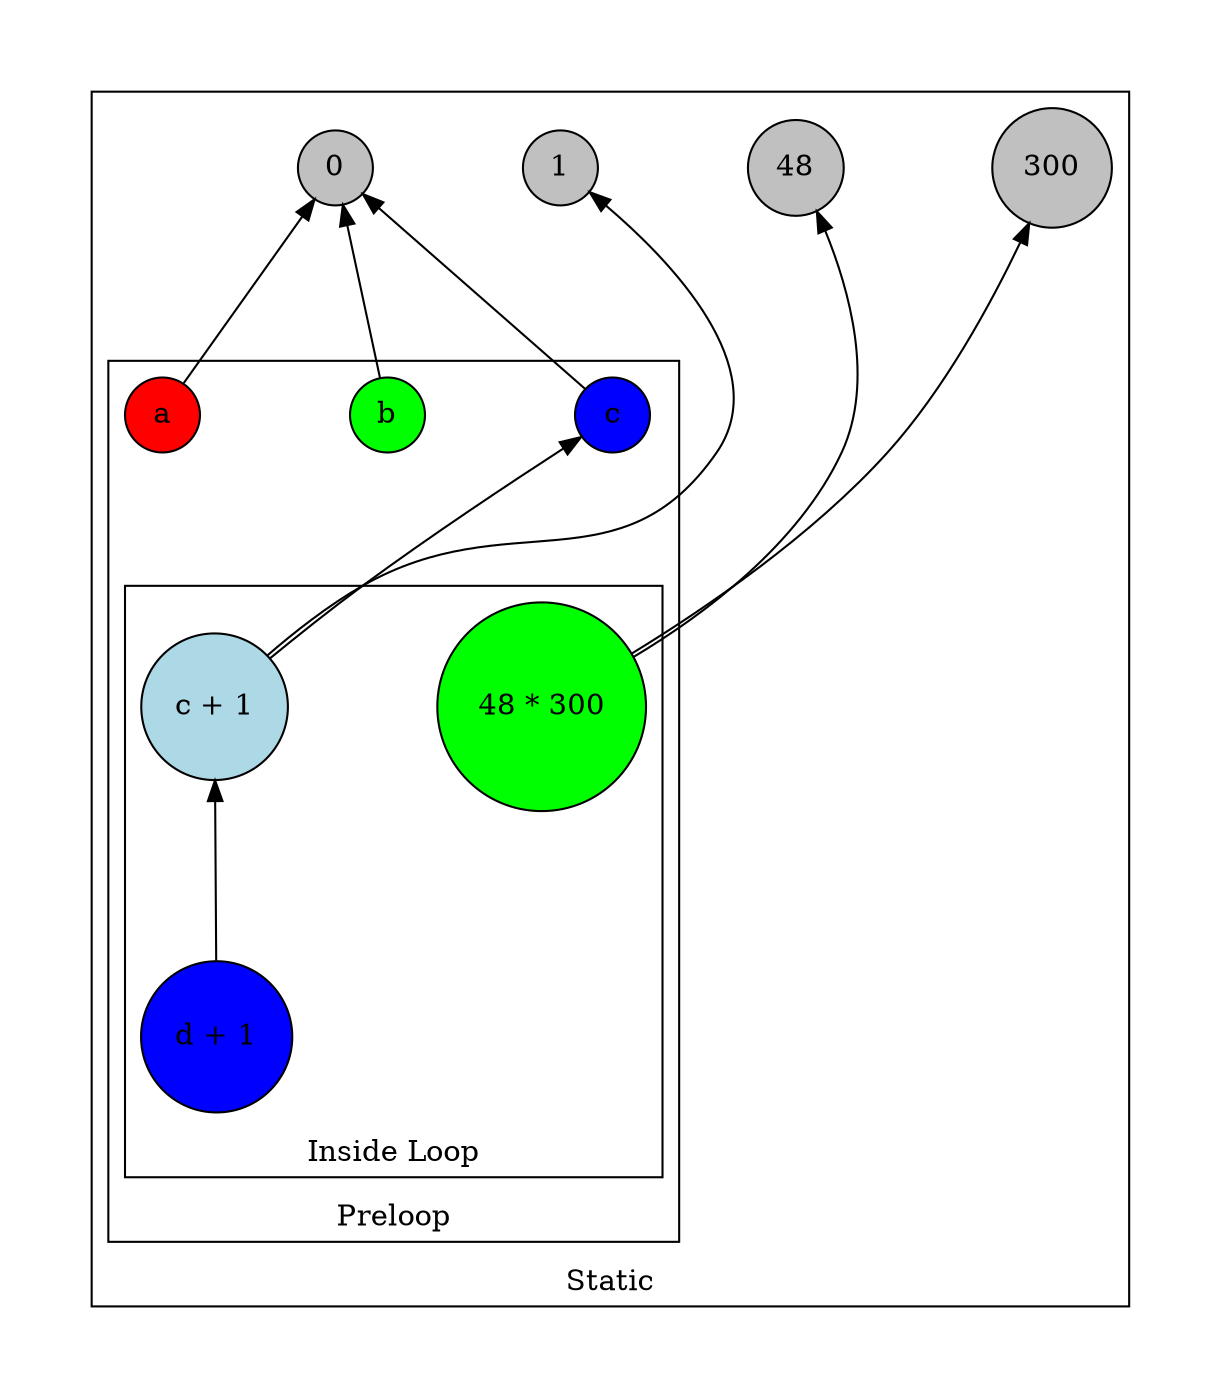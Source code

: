 digraph {
    rankdir=BT
    newrank=true;
    graph [pad="0.5", nodesep="1", ranksep="1"];
    node[shape="circle", style="filled", fillcolor="grey", label=" "]

    subgraph clusterStatic {
        label="Static"

        _0[label="0"]
        _1[label="1"]
        _48[label="48"]
        _300[label="300"]


        subgraph clusterPreLoop {
            label="Preloop"

            b[label="b", fillcolor="green"]
            a[label="a", fillcolor="red"]
            c[label="c", fillcolor="blue"]

            
            subgraph cluster_0 {
                label="Inside Loop"

                b2[label="48 * 300", fillcolor="green"]
                c2[label="c + 1", fillcolor="lightblue"]
                d[label="d + 1", fillcolor="blue"]
            }
        }
    }


    a -> _0
    b -> _0
    c -> _0
    b2 -> _48, _300
    c2 -> c, _1
    d -> c2

    {rank = same; _0; _1; _48; _300; }
    {rank = same; a; b; c; }
    {rank = same; b2; c2}
}